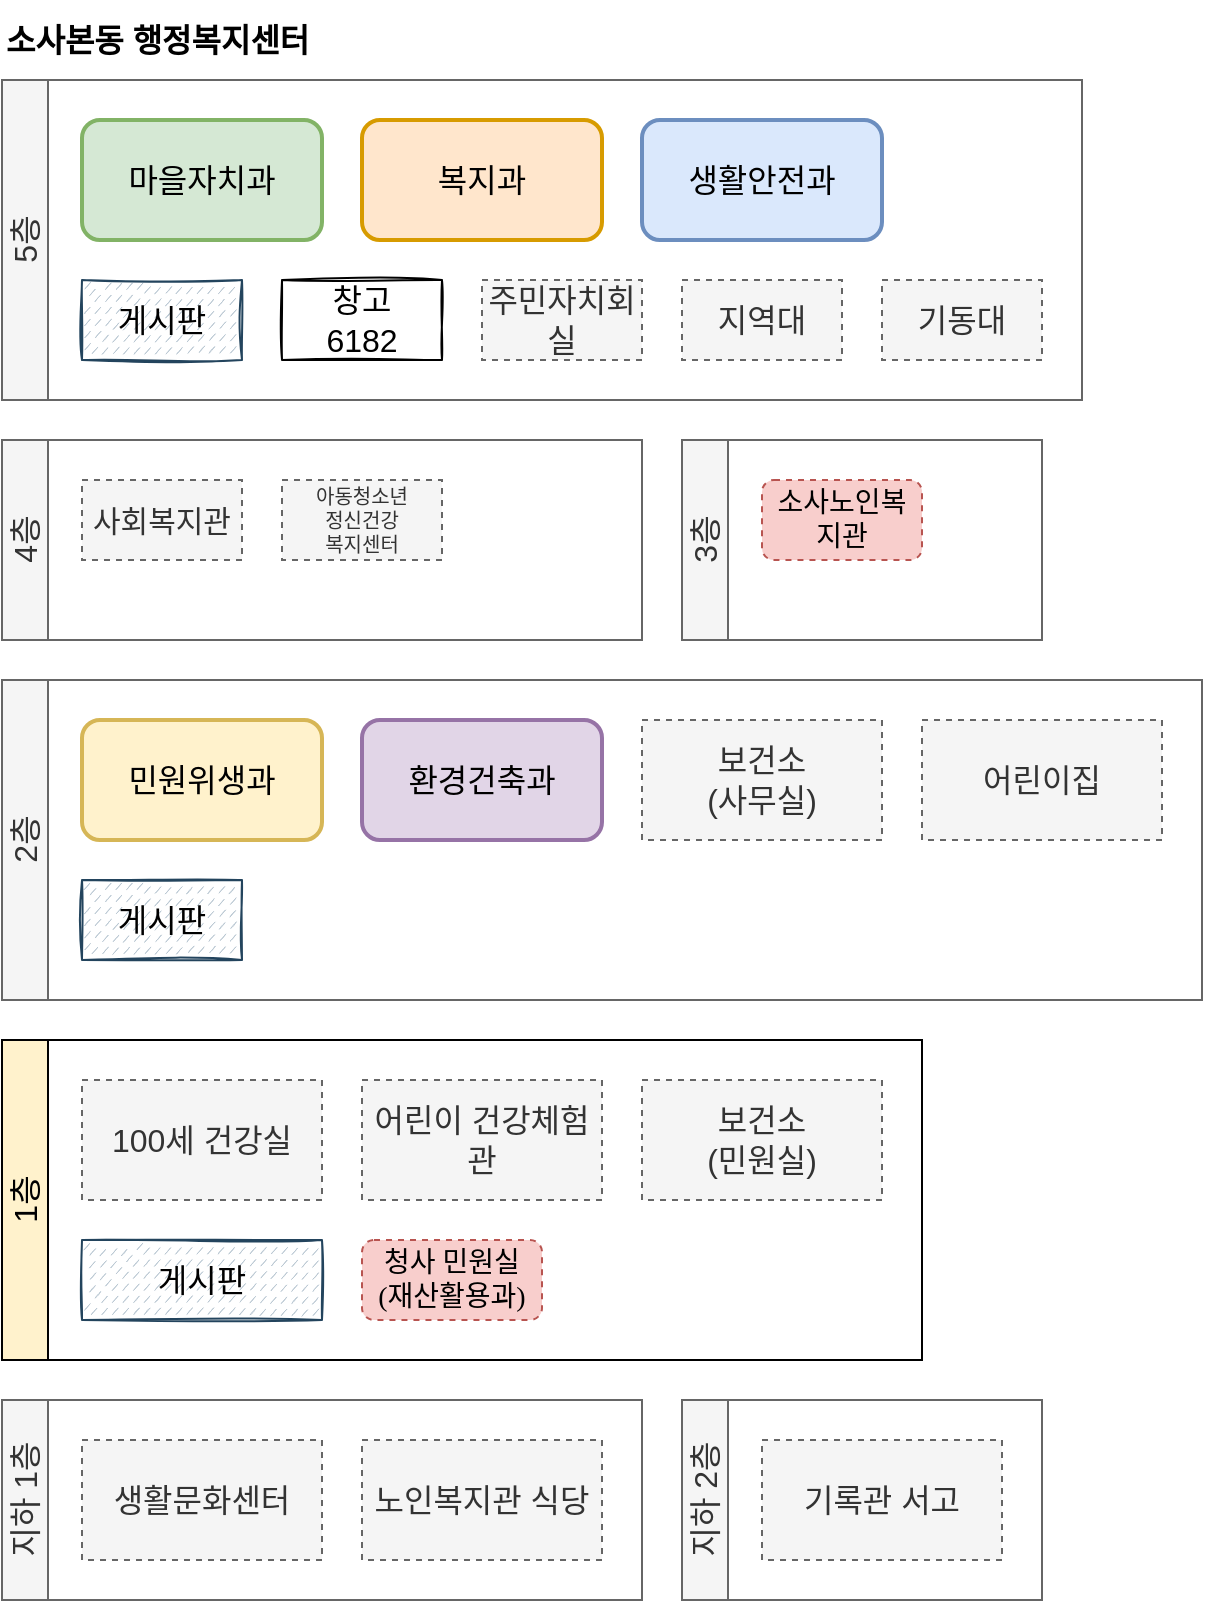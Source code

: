 <mxfile version="20.6.2" type="github">
  <diagram id="eLIVxNQiJWbGcrF2bT0w" name="페이지-1">
    <mxGraphModel dx="546" dy="516" grid="1" gridSize="10" guides="1" tooltips="1" connect="1" arrows="1" fold="1" page="1" pageScale="1" pageWidth="827" pageHeight="1169" math="0" shadow="0">
      <root>
        <mxCell id="0" />
        <mxCell id="1" parent="0" />
        <mxCell id="WZCAYHtos3Cy1ELbFCDV-2" value="소사본동 행정복지센터" style="text;strokeColor=none;fillColor=none;align=left;verticalAlign=middle;whiteSpace=wrap;rounded=0;fontSize=16;fontStyle=1;labelBorderColor=none;labelBackgroundColor=none;html=1;" parent="1" vertex="1">
          <mxGeometry x="40" y="40" width="200" height="40" as="geometry" />
        </mxCell>
        <mxCell id="WZCAYHtos3Cy1ELbFCDV-12" value="&lt;span style=&quot;font-weight: normal;&quot;&gt;5층&lt;/span&gt;" style="swimlane;whiteSpace=wrap;html=1;fontSize=16;fillColor=#f5f5f5;fontColor=#333333;strokeColor=#666666;horizontal=0;" parent="1" vertex="1">
          <mxGeometry x="40" y="80" width="540" height="160" as="geometry" />
        </mxCell>
        <mxCell id="WZCAYHtos3Cy1ELbFCDV-10" value="마을자치과" style="rounded=1;whiteSpace=wrap;html=1;fontSize=16;fillColor=#d5e8d4;strokeColor=#82b366;strokeWidth=2;glass=0;sketch=0;" parent="WZCAYHtos3Cy1ELbFCDV-12" vertex="1">
          <mxGeometry x="40" y="20" width="120" height="60" as="geometry" />
        </mxCell>
        <mxCell id="WZCAYHtos3Cy1ELbFCDV-13" value="복지과" style="rounded=1;whiteSpace=wrap;html=1;fontSize=16;fillColor=#ffe6cc;strokeColor=#d79b00;strokeWidth=2;glass=0;sketch=0;" parent="WZCAYHtos3Cy1ELbFCDV-12" vertex="1">
          <mxGeometry x="180" y="20" width="120" height="60" as="geometry" />
        </mxCell>
        <mxCell id="WZCAYHtos3Cy1ELbFCDV-14" value="생활안전과" style="rounded=1;whiteSpace=wrap;html=1;fontSize=16;fillColor=#dae8fc;strokeColor=#6c8ebf;strokeWidth=2;perimeterSpacing=0;glass=0;sketch=0;shadow=0;" parent="WZCAYHtos3Cy1ELbFCDV-12" vertex="1">
          <mxGeometry x="320" y="20" width="120" height="60" as="geometry" />
        </mxCell>
        <mxCell id="WZCAYHtos3Cy1ELbFCDV-15" value="창고&lt;br&gt;6182" style="rounded=0;whiteSpace=wrap;html=1;fontSize=16;strokeWidth=1;sketch=1;" parent="WZCAYHtos3Cy1ELbFCDV-12" vertex="1">
          <mxGeometry x="140" y="100" width="80" height="40" as="geometry" />
        </mxCell>
        <mxCell id="WZCAYHtos3Cy1ELbFCDV-53" value="게시판" style="rounded=0;whiteSpace=wrap;html=1;fontSize=16;fillColor=#bac8d3;strokeColor=#23445d;sketch=1;perimeterSpacing=0;curveFitting=0.95;hachureAngle=-41;gradientColor=none;fillStyle=dashed;" parent="WZCAYHtos3Cy1ELbFCDV-12" vertex="1">
          <mxGeometry x="40" y="100" width="80" height="40" as="geometry" />
        </mxCell>
        <mxCell id="vdcQb1Do8qtpe8zLqnzl-1" value="주민자치회실" style="rounded=0;whiteSpace=wrap;html=1;fontSize=16;strokeWidth=1;sketch=0;fillColor=#f5f5f5;fontColor=#333333;strokeColor=#666666;dashed=1;" parent="WZCAYHtos3Cy1ELbFCDV-12" vertex="1">
          <mxGeometry x="240" y="100" width="80" height="40" as="geometry" />
        </mxCell>
        <mxCell id="vdcQb1Do8qtpe8zLqnzl-2" value="지역대" style="rounded=0;whiteSpace=wrap;html=1;fontSize=16;strokeWidth=1;sketch=0;fillColor=#f5f5f5;fontColor=#333333;strokeColor=#666666;dashed=1;" parent="WZCAYHtos3Cy1ELbFCDV-12" vertex="1">
          <mxGeometry x="340" y="100" width="80" height="40" as="geometry" />
        </mxCell>
        <mxCell id="vdcQb1Do8qtpe8zLqnzl-3" value="기동대" style="rounded=0;whiteSpace=wrap;html=1;fontSize=16;strokeWidth=1;sketch=0;fillColor=#f5f5f5;fontColor=#333333;strokeColor=#666666;dashed=1;" parent="WZCAYHtos3Cy1ELbFCDV-12" vertex="1">
          <mxGeometry x="440" y="100" width="80" height="40" as="geometry" />
        </mxCell>
        <mxCell id="WZCAYHtos3Cy1ELbFCDV-17" value="&lt;span style=&quot;font-weight: normal;&quot;&gt;4층&lt;/span&gt;" style="swimlane;whiteSpace=wrap;html=1;fontSize=16;fillColor=#f5f5f5;fontColor=#333333;strokeColor=#666666;horizontal=0;" parent="1" vertex="1">
          <mxGeometry x="40" y="260" width="320" height="100" as="geometry" />
        </mxCell>
        <mxCell id="WZCAYHtos3Cy1ELbFCDV-18" value="사회복지관" style="rounded=0;whiteSpace=wrap;html=1;fontSize=15;fillColor=#f5f5f5;fontColor=#333333;strokeColor=#666666;dashed=1;" parent="WZCAYHtos3Cy1ELbFCDV-17" vertex="1">
          <mxGeometry x="40" y="20" width="80" height="40" as="geometry" />
        </mxCell>
        <mxCell id="WZCAYHtos3Cy1ELbFCDV-19" value="아동청소년&lt;br style=&quot;font-size: 10px;&quot;&gt;정신건강&lt;br style=&quot;font-size: 10px;&quot;&gt;복지센터" style="rounded=0;whiteSpace=wrap;html=1;fontSize=10;fillColor=#f5f5f5;fontColor=#333333;strokeColor=#666666;dashed=1;" parent="WZCAYHtos3Cy1ELbFCDV-17" vertex="1">
          <mxGeometry x="140" y="20" width="80" height="40" as="geometry" />
        </mxCell>
        <mxCell id="WZCAYHtos3Cy1ELbFCDV-23" value="&lt;span style=&quot;font-weight: normal;&quot;&gt;3층&lt;/span&gt;" style="swimlane;whiteSpace=wrap;html=1;fontSize=16;fillColor=#f5f5f5;fontColor=#333333;strokeColor=#666666;horizontal=0;" parent="1" vertex="1">
          <mxGeometry x="380" y="260" width="180" height="100" as="geometry" />
        </mxCell>
        <mxCell id="WZCAYHtos3Cy1ELbFCDV-24" value="소사노인복지관" style="rounded=1;whiteSpace=wrap;html=1;fontSize=14;dashed=1;fillColor=#f8cecc;strokeColor=#b85450;spacing=2;spacingTop=2;spacingBottom=2;spacingLeft=2;spacingRight=2;fontFamily=Nanum Gothic;fontSource=https%3A%2F%2Ffonts.googleapis.com%2Fcss%3Ffamily%3DNanum%2BGothic;" parent="WZCAYHtos3Cy1ELbFCDV-23" vertex="1">
          <mxGeometry x="40" y="20" width="80" height="40" as="geometry" />
        </mxCell>
        <mxCell id="WZCAYHtos3Cy1ELbFCDV-29" value="&lt;span style=&quot;font-weight: normal;&quot;&gt;2층&lt;/span&gt;" style="swimlane;whiteSpace=wrap;html=1;fontSize=16;fillColor=#f5f5f5;fontColor=#333333;strokeColor=#666666;horizontal=0;" parent="1" vertex="1">
          <mxGeometry x="40" y="380" width="600" height="160" as="geometry" />
        </mxCell>
        <mxCell id="WZCAYHtos3Cy1ELbFCDV-30" value="민원위생과" style="rounded=1;whiteSpace=wrap;html=1;fontSize=16;fillColor=#fff2cc;strokeColor=#d6b656;strokeWidth=2;glass=0;sketch=0;" parent="WZCAYHtos3Cy1ELbFCDV-29" vertex="1">
          <mxGeometry x="40" y="20" width="120" height="60" as="geometry" />
        </mxCell>
        <mxCell id="WZCAYHtos3Cy1ELbFCDV-31" value="환경건축과" style="rounded=1;whiteSpace=wrap;html=1;fontSize=16;fillColor=#e1d5e7;strokeColor=#9673a6;strokeWidth=2;glass=0;sketch=0;" parent="WZCAYHtos3Cy1ELbFCDV-29" vertex="1">
          <mxGeometry x="180" y="20" width="120" height="60" as="geometry" />
        </mxCell>
        <mxCell id="WZCAYHtos3Cy1ELbFCDV-32" value="보건소&lt;br&gt;(사무실)" style="rounded=0;whiteSpace=wrap;html=1;fontSize=16;fillColor=#f5f5f5;strokeColor=#666666;fontColor=#333333;dashed=1;" parent="WZCAYHtos3Cy1ELbFCDV-29" vertex="1">
          <mxGeometry x="320" y="20" width="120" height="60" as="geometry" />
        </mxCell>
        <mxCell id="WZCAYHtos3Cy1ELbFCDV-33" value="어린이집" style="rounded=0;whiteSpace=wrap;html=1;fontSize=16;fillColor=#f5f5f5;strokeColor=#666666;fontColor=#333333;dashed=1;" parent="WZCAYHtos3Cy1ELbFCDV-29" vertex="1">
          <mxGeometry x="460" y="20" width="120" height="60" as="geometry" />
        </mxCell>
        <mxCell id="WZCAYHtos3Cy1ELbFCDV-50" value="게시판" style="rounded=0;whiteSpace=wrap;html=1;fontSize=16;fillColor=#bac8d3;strokeColor=#23445d;sketch=1;curveFitting=0.95;hachureAngle=-41;gradientColor=none;fillStyle=dashed;" parent="WZCAYHtos3Cy1ELbFCDV-29" vertex="1">
          <mxGeometry x="40" y="100" width="80" height="40" as="geometry" />
        </mxCell>
        <mxCell id="WZCAYHtos3Cy1ELbFCDV-35" value="&lt;span style=&quot;font-weight: normal;&quot;&gt;1층&lt;/span&gt;" style="swimlane;whiteSpace=wrap;html=1;fontSize=16;rounded=0;sketch=0;shadow=0;glass=0;swimlaneLine=1;fillColor=#fff2cc;strokeColor=#000000;horizontal=0;" parent="1" vertex="1">
          <mxGeometry x="40" y="560" width="460" height="160" as="geometry" />
        </mxCell>
        <mxCell id="WZCAYHtos3Cy1ELbFCDV-37" value="100세 건강실" style="rounded=0;whiteSpace=wrap;html=1;fontSize=16;fillColor=#f5f5f5;strokeColor=#666666;fontColor=#333333;dashed=1;" parent="WZCAYHtos3Cy1ELbFCDV-35" vertex="1">
          <mxGeometry x="40" y="20" width="120" height="60" as="geometry" />
        </mxCell>
        <mxCell id="WZCAYHtos3Cy1ELbFCDV-38" value="어린이 건강체험관" style="rounded=0;whiteSpace=wrap;html=1;fontSize=16;fillColor=#f5f5f5;strokeColor=#666666;fontColor=#333333;dashed=1;" parent="WZCAYHtos3Cy1ELbFCDV-35" vertex="1">
          <mxGeometry x="180" y="20" width="120" height="60" as="geometry" />
        </mxCell>
        <mxCell id="WZCAYHtos3Cy1ELbFCDV-49" value="게시판" style="rounded=0;whiteSpace=wrap;html=1;fontSize=16;fillColor=#bac8d3;strokeColor=#23445d;sketch=1;curveFitting=0.95;hachureAngle=-41;gradientColor=none;fillStyle=dashed;" parent="WZCAYHtos3Cy1ELbFCDV-35" vertex="1">
          <mxGeometry x="40" y="100" width="120" height="40" as="geometry" />
        </mxCell>
        <mxCell id="WZCAYHtos3Cy1ELbFCDV-36" value="보건소&lt;br&gt;(민원실)" style="rounded=0;whiteSpace=wrap;html=1;fontSize=16;fillColor=#f5f5f5;strokeColor=#666666;fontColor=#333333;dashed=1;" parent="WZCAYHtos3Cy1ELbFCDV-35" vertex="1">
          <mxGeometry x="320" y="20" width="120" height="60" as="geometry" />
        </mxCell>
        <mxCell id="bqHIdkEocq06oduKSD-m-1" value="청사 민원실&lt;br&gt;(재산활용과)" style="rounded=1;whiteSpace=wrap;html=1;fontSize=14;dashed=1;fillColor=#f8cecc;strokeColor=#b85450;spacing=2;spacingTop=2;spacingBottom=2;spacingLeft=2;spacingRight=2;fontFamily=Nanum Gothic;fontSource=https%3A%2F%2Ffonts.googleapis.com%2Fcss%3Ffamily%3DNanum%2BGothic;" vertex="1" parent="WZCAYHtos3Cy1ELbFCDV-35">
          <mxGeometry x="180" y="100" width="90" height="40" as="geometry" />
        </mxCell>
        <mxCell id="WZCAYHtos3Cy1ELbFCDV-41" value="&lt;span style=&quot;font-weight: normal;&quot;&gt;지하 1층&lt;/span&gt;" style="swimlane;whiteSpace=wrap;html=1;fontSize=16;fillColor=#f5f5f5;fontColor=#333333;strokeColor=#666666;horizontal=0;" parent="1" vertex="1">
          <mxGeometry x="40" y="740" width="320" height="100" as="geometry" />
        </mxCell>
        <mxCell id="WZCAYHtos3Cy1ELbFCDV-42" value="생활문화센터" style="rounded=0;whiteSpace=wrap;html=1;fontSize=16;fillColor=#f5f5f5;strokeColor=#666666;fontColor=#333333;dashed=1;" parent="WZCAYHtos3Cy1ELbFCDV-41" vertex="1">
          <mxGeometry x="40" y="20" width="120" height="60" as="geometry" />
        </mxCell>
        <mxCell id="WZCAYHtos3Cy1ELbFCDV-43" value="노인복지관 식당" style="rounded=0;whiteSpace=wrap;html=1;fontSize=16;fillColor=#f5f5f5;strokeColor=#666666;fontColor=#333333;dashed=1;" parent="WZCAYHtos3Cy1ELbFCDV-41" vertex="1">
          <mxGeometry x="180" y="20" width="120" height="60" as="geometry" />
        </mxCell>
        <mxCell id="WZCAYHtos3Cy1ELbFCDV-45" value="&lt;span style=&quot;font-weight: normal;&quot;&gt;지하 2층&lt;br&gt;&lt;/span&gt;" style="swimlane;whiteSpace=wrap;html=1;fontSize=16;fillColor=#f5f5f5;fontColor=#333333;strokeColor=#666666;horizontal=0;" parent="1" vertex="1">
          <mxGeometry x="380" y="740" width="180" height="100" as="geometry" />
        </mxCell>
        <mxCell id="WZCAYHtos3Cy1ELbFCDV-46" value="기록관 서고" style="rounded=0;whiteSpace=wrap;html=1;fontSize=16;fillColor=#f5f5f5;strokeColor=#666666;fontColor=#333333;dashed=1;" parent="WZCAYHtos3Cy1ELbFCDV-45" vertex="1">
          <mxGeometry x="40" y="20" width="120" height="60" as="geometry" />
        </mxCell>
      </root>
    </mxGraphModel>
  </diagram>
</mxfile>
